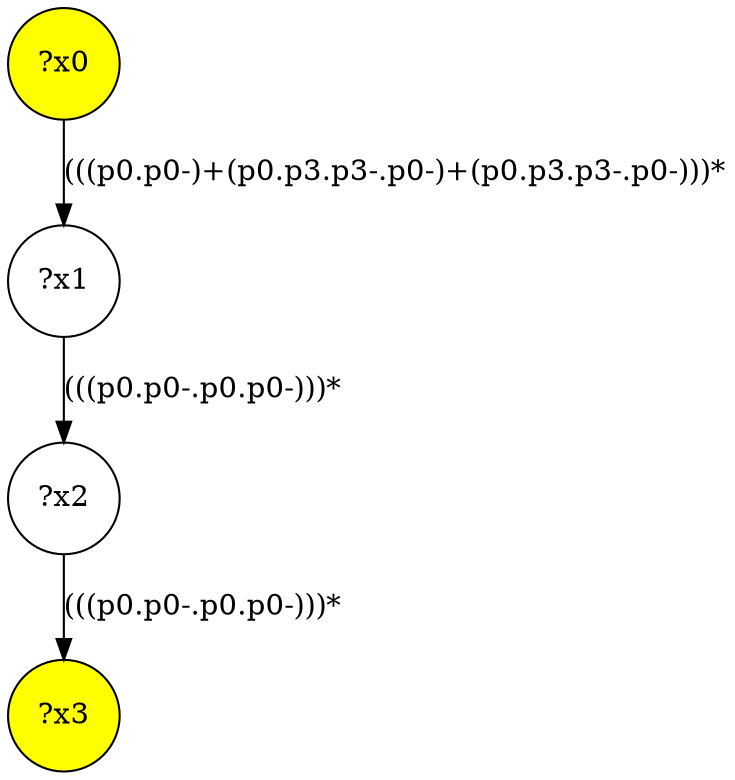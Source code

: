 digraph g {
	x0 [fillcolor="yellow", style="filled," shape=circle, label="?x0"];
	x3 [fillcolor="yellow", style="filled," shape=circle, label="?x3"];
	x1 [shape=circle, label="?x1"];
	x0 -> x1 [label="(((p0.p0-)+(p0.p3.p3-.p0-)+(p0.p3.p3-.p0-)))*"];
	x2 [shape=circle, label="?x2"];
	x1 -> x2 [label="(((p0.p0-.p0.p0-)))*"];
	x2 -> x3 [label="(((p0.p0-.p0.p0-)))*"];
}
